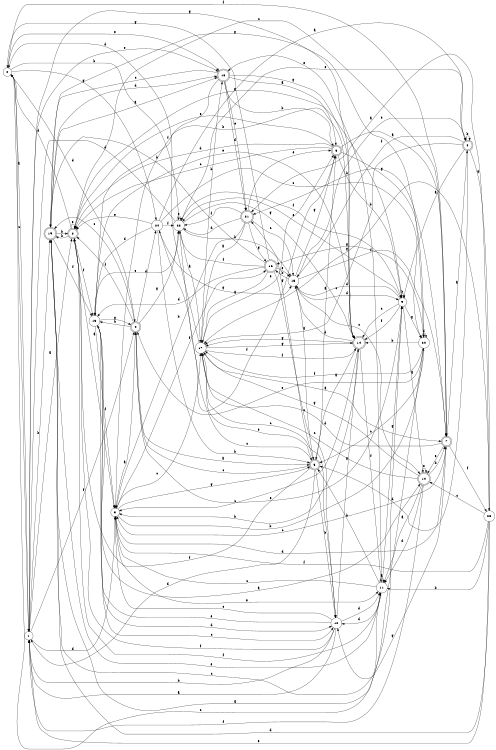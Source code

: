 digraph n20_10 {
__start0 [label="" shape="none"];

rankdir=LR;
size="8,5";

s0 [style="filled", color="black", fillcolor="white" shape="circle", label="0"];
s1 [style="filled", color="black", fillcolor="white" shape="circle", label="1"];
s2 [style="rounded,filled", color="black", fillcolor="white" shape="doublecircle", label="2"];
s3 [style="filled", color="black", fillcolor="white" shape="circle", label="3"];
s4 [style="rounded,filled", color="black", fillcolor="white" shape="doublecircle", label="4"];
s5 [style="rounded,filled", color="black", fillcolor="white" shape="doublecircle", label="5"];
s6 [style="rounded,filled", color="black", fillcolor="white" shape="doublecircle", label="6"];
s7 [style="rounded,filled", color="black", fillcolor="white" shape="doublecircle", label="7"];
s8 [style="rounded,filled", color="black", fillcolor="white" shape="doublecircle", label="8"];
s9 [style="filled", color="black", fillcolor="white" shape="circle", label="9"];
s10 [style="rounded,filled", color="black", fillcolor="white" shape="doublecircle", label="10"];
s11 [style="filled", color="black", fillcolor="white" shape="circle", label="11"];
s12 [style="filled", color="black", fillcolor="white" shape="circle", label="12"];
s13 [style="filled", color="black", fillcolor="white" shape="circle", label="13"];
s14 [style="rounded,filled", color="black", fillcolor="white" shape="doublecircle", label="14"];
s15 [style="filled", color="black", fillcolor="white" shape="circle", label="15"];
s16 [style="rounded,filled", color="black", fillcolor="white" shape="doublecircle", label="16"];
s17 [style="filled", color="black", fillcolor="white" shape="circle", label="17"];
s18 [style="rounded,filled", color="black", fillcolor="white" shape="doublecircle", label="18"];
s19 [style="rounded,filled", color="black", fillcolor="white" shape="doublecircle", label="19"];
s20 [style="filled", color="black", fillcolor="white" shape="circle", label="20"];
s21 [style="rounded,filled", color="black", fillcolor="white" shape="doublecircle", label="21"];
s22 [style="filled", color="black", fillcolor="white" shape="circle", label="22"];
s23 [style="filled", color="black", fillcolor="white" shape="circle", label="23"];
s24 [style="filled", color="black", fillcolor="white" shape="circle", label="24"];
s0 -> s1 [label="a"];
s0 -> s22 [label="b"];
s0 -> s9 [label="c"];
s0 -> s4 [label="d"];
s0 -> s18 [label="e"];
s0 -> s7 [label="f"];
s0 -> s24 [label="g"];
s1 -> s2 [label="a"];
s1 -> s19 [label="b"];
s1 -> s0 [label="c"];
s1 -> s3 [label="d"];
s1 -> s18 [label="e"];
s1 -> s4 [label="f"];
s1 -> s14 [label="g"];
s2 -> s3 [label="a"];
s2 -> s19 [label="b"];
s2 -> s7 [label="c"];
s2 -> s0 [label="d"];
s2 -> s2 [label="e"];
s2 -> s13 [label="f"];
s2 -> s9 [label="g"];
s3 -> s4 [label="a"];
s3 -> s20 [label="b"];
s3 -> s17 [label="c"];
s3 -> s7 [label="d"];
s3 -> s11 [label="e"];
s3 -> s16 [label="f"];
s3 -> s5 [label="g"];
s4 -> s5 [label="a"];
s4 -> s13 [label="b"];
s4 -> s19 [label="c"];
s4 -> s24 [label="d"];
s4 -> s9 [label="e"];
s4 -> s2 [label="f"];
s4 -> s22 [label="g"];
s5 -> s6 [label="a"];
s5 -> s12 [label="b"];
s5 -> s4 [label="c"];
s5 -> s1 [label="d"];
s5 -> s17 [label="e"];
s5 -> s2 [label="f"];
s5 -> s21 [label="g"];
s6 -> s7 [label="a"];
s6 -> s9 [label="b"];
s6 -> s2 [label="c"];
s6 -> s2 [label="d"];
s6 -> s2 [label="e"];
s6 -> s24 [label="f"];
s6 -> s20 [label="g"];
s7 -> s8 [label="a"];
s7 -> s21 [label="b"];
s7 -> s3 [label="c"];
s7 -> s17 [label="d"];
s7 -> s10 [label="e"];
s7 -> s23 [label="f"];
s7 -> s12 [label="g"];
s8 -> s9 [label="a"];
s8 -> s8 [label="b"];
s8 -> s17 [label="c"];
s8 -> s5 [label="d"];
s8 -> s22 [label="e"];
s8 -> s15 [label="f"];
s8 -> s23 [label="g"];
s9 -> s10 [label="a"];
s9 -> s9 [label="b"];
s9 -> s14 [label="c"];
s9 -> s15 [label="d"];
s9 -> s22 [label="e"];
s9 -> s14 [label="f"];
s9 -> s20 [label="g"];
s10 -> s11 [label="a"];
s10 -> s7 [label="b"];
s10 -> s17 [label="c"];
s10 -> s11 [label="d"];
s10 -> s10 [label="e"];
s10 -> s1 [label="f"];
s10 -> s17 [label="g"];
s11 -> s11 [label="a"];
s11 -> s5 [label="b"];
s11 -> s3 [label="c"];
s11 -> s12 [label="d"];
s11 -> s18 [label="e"];
s11 -> s2 [label="f"];
s11 -> s9 [label="g"];
s12 -> s1 [label="a"];
s12 -> s1 [label="b"];
s12 -> s3 [label="c"];
s12 -> s11 [label="d"];
s12 -> s13 [label="e"];
s12 -> s2 [label="f"];
s12 -> s14 [label="g"];
s13 -> s10 [label="a"];
s13 -> s14 [label="b"];
s13 -> s12 [label="c"];
s13 -> s12 [label="d"];
s13 -> s22 [label="e"];
s13 -> s3 [label="f"];
s13 -> s4 [label="g"];
s14 -> s5 [label="a"];
s14 -> s3 [label="b"];
s14 -> s3 [label="c"];
s14 -> s15 [label="d"];
s14 -> s13 [label="e"];
s14 -> s11 [label="f"];
s14 -> s17 [label="g"];
s15 -> s5 [label="a"];
s15 -> s16 [label="b"];
s15 -> s10 [label="c"];
s15 -> s9 [label="d"];
s15 -> s8 [label="e"];
s15 -> s7 [label="f"];
s15 -> s6 [label="g"];
s16 -> s17 [label="a"];
s16 -> s19 [label="b"];
s16 -> s12 [label="c"];
s16 -> s13 [label="d"];
s16 -> s15 [label="e"];
s16 -> s22 [label="f"];
s16 -> s0 [label="g"];
s17 -> s7 [label="a"];
s17 -> s18 [label="b"];
s17 -> s12 [label="c"];
s17 -> s0 [label="d"];
s17 -> s6 [label="e"];
s17 -> s14 [label="f"];
s17 -> s14 [label="g"];
s18 -> s6 [label="a"];
s18 -> s6 [label="b"];
s18 -> s19 [label="c"];
s18 -> s21 [label="d"];
s18 -> s21 [label="e"];
s18 -> s3 [label="f"];
s18 -> s14 [label="g"];
s19 -> s18 [label="a"];
s19 -> s2 [label="b"];
s19 -> s11 [label="c"];
s19 -> s18 [label="d"];
s19 -> s11 [label="e"];
s19 -> s13 [label="f"];
s19 -> s20 [label="g"];
s20 -> s19 [label="a"];
s20 -> s14 [label="b"];
s20 -> s5 [label="c"];
s20 -> s20 [label="d"];
s20 -> s4 [label="e"];
s20 -> s17 [label="f"];
s20 -> s16 [label="g"];
s21 -> s17 [label="a"];
s21 -> s3 [label="b"];
s21 -> s15 [label="c"];
s21 -> s22 [label="d"];
s21 -> s6 [label="e"];
s21 -> s22 [label="f"];
s21 -> s16 [label="g"];
s22 -> s17 [label="a"];
s22 -> s15 [label="b"];
s22 -> s5 [label="c"];
s22 -> s1 [label="d"];
s22 -> s22 [label="e"];
s22 -> s9 [label="f"];
s22 -> s14 [label="g"];
s23 -> s21 [label="a"];
s23 -> s11 [label="b"];
s23 -> s10 [label="c"];
s23 -> s19 [label="d"];
s23 -> s1 [label="e"];
s23 -> s3 [label="f"];
s23 -> s17 [label="g"];
s24 -> s8 [label="a"];
s24 -> s5 [label="b"];
s24 -> s20 [label="c"];
s24 -> s13 [label="d"];
s24 -> s2 [label="e"];
s24 -> s22 [label="f"];
s24 -> s15 [label="g"];

}